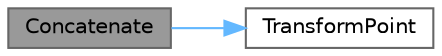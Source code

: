 digraph "Concatenate"
{
 // INTERACTIVE_SVG=YES
 // LATEX_PDF_SIZE
  bgcolor="transparent";
  edge [fontname=Helvetica,fontsize=10,labelfontname=Helvetica,labelfontsize=10];
  node [fontname=Helvetica,fontsize=10,shape=box,height=0.2,width=0.4];
  rankdir="LR";
  Node1 [id="Node000001",label="Concatenate",height=0.2,width=0.4,color="gray40", fillcolor="grey60", style="filled", fontcolor="black",tooltip="Specialization for concatenating 2D Translation and 2D generalized transform."];
  Node1 -> Node2 [id="edge1_Node000001_Node000002",color="steelblue1",style="solid",tooltip=" "];
  Node2 [id="Node000002",label="TransformPoint",height=0.2,width=0.4,color="grey40", fillcolor="white", style="filled",URL="$d5/d9f/TransformCalculus_8h.html#aa09af41c65b0384ba8b55522675551e1",tooltip="Generic implementation of TransformPoint."];
}
